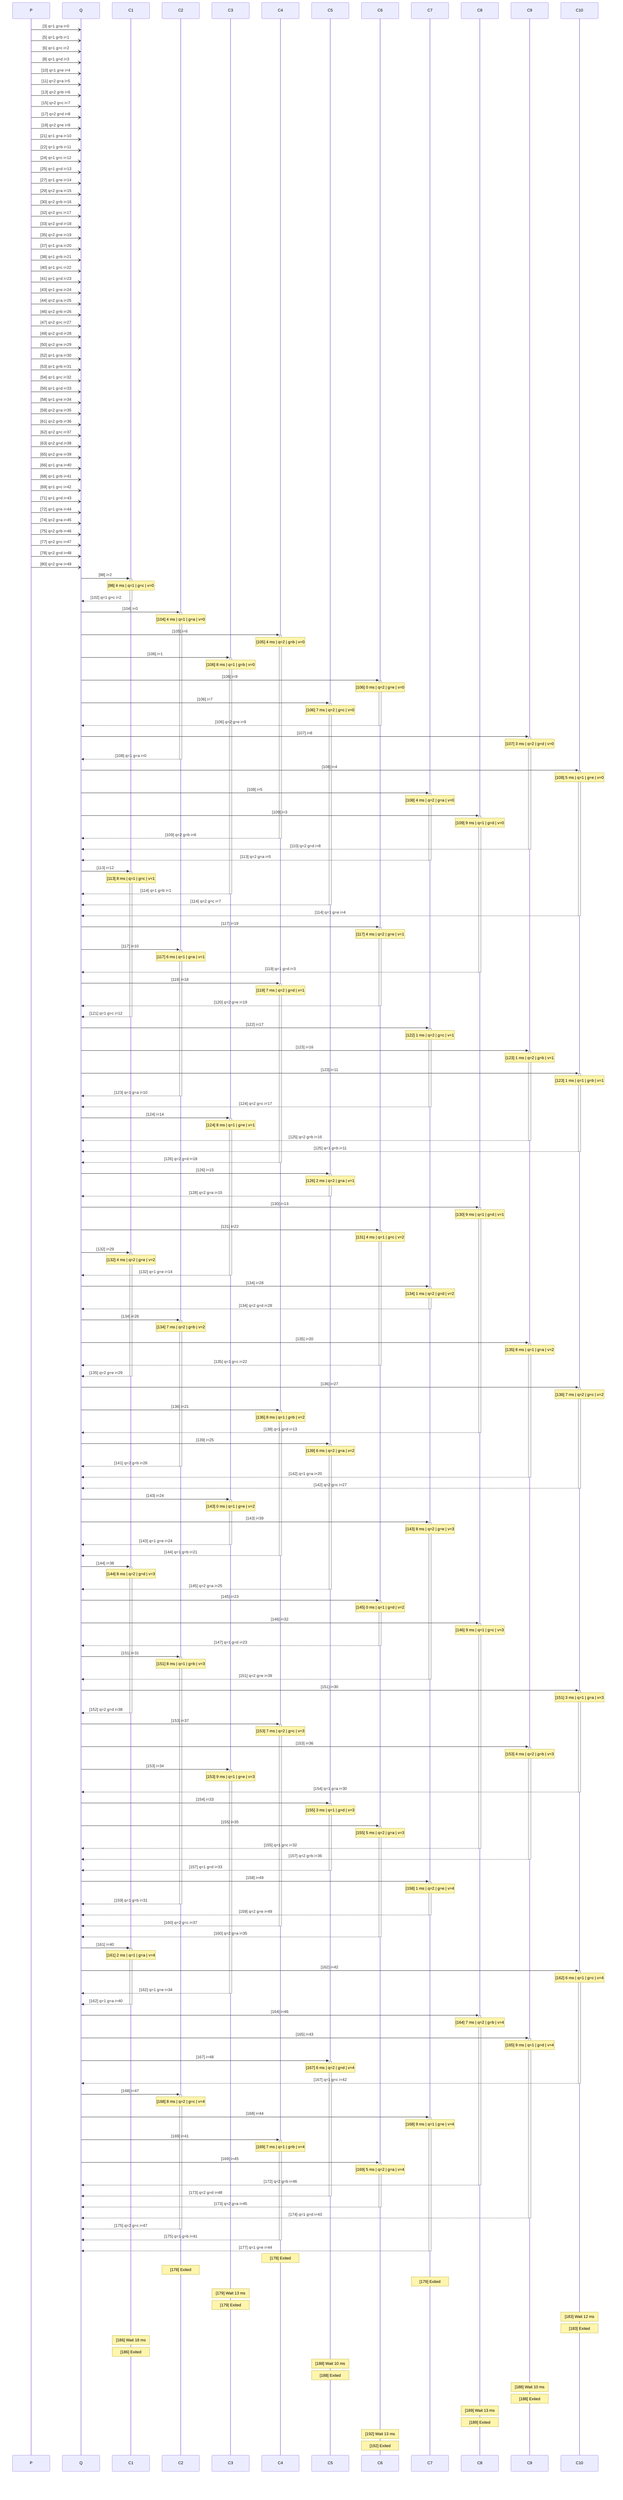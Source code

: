 sequenceDiagram
participant P
participant Q
participant C1
participant C2
participant C3
participant C4
participant C5
participant C6
participant C7
participant C8
participant C9
participant C10
P -) Q: [3] q=1 g=a i=0
P -) Q: [5] q=1 g=b i=1
P -) Q: [6] q=1 g=c i=2
P -) Q: [8] q=1 g=d i=3
P -) Q: [10] q=1 g=e i=4
P -) Q: [11] q=2 g=a i=5
P -) Q: [13] q=2 g=b i=6
P -) Q: [15] q=2 g=c i=7
P -) Q: [17] q=2 g=d i=8
P -) Q: [19] q=2 g=e i=9
P -) Q: [21] q=1 g=a i=10
P -) Q: [22] q=1 g=b i=11
P -) Q: [24] q=1 g=c i=12
P -) Q: [25] q=1 g=d i=13
P -) Q: [27] q=1 g=e i=14
P -) Q: [29] q=2 g=a i=15
P -) Q: [30] q=2 g=b i=16
P -) Q: [32] q=2 g=c i=17
P -) Q: [33] q=2 g=d i=18
P -) Q: [35] q=2 g=e i=19
P -) Q: [37] q=1 g=a i=20
P -) Q: [38] q=1 g=b i=21
P -) Q: [40] q=1 g=c i=22
P -) Q: [41] q=1 g=d i=23
P -) Q: [43] q=1 g=e i=24
P -) Q: [44] q=2 g=a i=25
P -) Q: [46] q=2 g=b i=26
P -) Q: [47] q=2 g=c i=27
P -) Q: [49] q=2 g=d i=28
P -) Q: [50] q=2 g=e i=29
P -) Q: [52] q=1 g=a i=30
P -) Q: [53] q=1 g=b i=31
P -) Q: [54] q=1 g=c i=32
P -) Q: [56] q=1 g=d i=33
P -) Q: [58] q=1 g=e i=34
P -) Q: [59] q=2 g=a i=35
P -) Q: [61] q=2 g=b i=36
P -) Q: [62] q=2 g=c i=37
P -) Q: [63] q=2 g=d i=38
P -) Q: [65] q=2 g=e i=39
P -) Q: [66] q=1 g=a i=40
P -) Q: [68] q=1 g=b i=41
P -) Q: [69] q=1 g=c i=42
P -) Q: [71] q=1 g=d i=43
P -) Q: [72] q=1 g=e i=44
P -) Q: [74] q=2 g=a i=45
P -) Q: [75] q=2 g=b i=46
P -) Q: [77] q=2 g=c i=47
P -) Q: [78] q=2 g=d i=48
P -) Q: [80] q=2 g=e i=49
Q ->>+ C1: [98] i=2
Note over C1: [98] 4 ms | q=1 | g=c | v=0
C1 -->>- Q: [102] q=1 g=c i=2
Q ->>+ C2: [104] i=0
Note over C2: [104] 4 ms | q=1 | g=a | v=0
Q ->>+ C4: [105] i=6
Note over C4: [105] 4 ms | q=2 | g=b | v=0
Q ->>+ C3: [106] i=1
Note over C3: [106] 8 ms | q=1 | g=b | v=0
Q ->>+ C6: [106] i=9
Note over C6: [106] 0 ms | q=2 | g=e | v=0
Q ->>+ C5: [106] i=7
Note over C5: [106] 7 ms | q=2 | g=c | v=0
C6 -->>- Q: [106] q=2 g=e i=9
Q ->>+ C9: [107] i=8
Note over C9: [107] 3 ms | q=2 | g=d | v=0
C2 -->>- Q: [108] q=1 g=a i=0
Q ->>+ C10: [108] i=4
Note over C10: [108] 5 ms | q=1 | g=e | v=0
Q ->>+ C7: [108] i=5
Note over C7: [108] 4 ms | q=2 | g=a | v=0
Q ->>+ C8: [109] i=3
Note over C8: [109] 9 ms | q=1 | g=d | v=0
C4 -->>- Q: [109] q=2 g=b i=6
C9 -->>- Q: [110] q=2 g=d i=8
C7 -->>- Q: [113] q=2 g=a i=5
Q ->>+ C1: [113] i=12
Note over C1: [113] 8 ms | q=1 | g=c | v=1
C3 -->>- Q: [114] q=1 g=b i=1
C5 -->>- Q: [114] q=2 g=c i=7
C10 -->>- Q: [114] q=1 g=e i=4
Q ->>+ C6: [117] i=19
Note over C6: [117] 4 ms | q=2 | g=e | v=1
Q ->>+ C2: [117] i=10
Note over C2: [117] 6 ms | q=1 | g=a | v=1
C8 -->>- Q: [119] q=1 g=d i=3
Q ->>+ C4: [119] i=18
Note over C4: [119] 7 ms | q=2 | g=d | v=1
C6 -->>- Q: [120] q=2 g=e i=19
C1 -->>- Q: [121] q=1 g=c i=12
Q ->>+ C7: [122] i=17
Note over C7: [122] 1 ms | q=2 | g=c | v=1
Q ->>+ C9: [123] i=16
Note over C9: [123] 1 ms | q=2 | g=b | v=1
Q ->>+ C10: [123] i=11
Note over C10: [123] 1 ms | q=1 | g=b | v=1
C2 -->>- Q: [123] q=1 g=a i=10
C7 -->>- Q: [124] q=2 g=c i=17
Q ->>+ C3: [124] i=14
Note over C3: [124] 8 ms | q=1 | g=e | v=1
C9 -->>- Q: [125] q=2 g=b i=16
C10 -->>- Q: [125] q=1 g=b i=11
C4 -->>- Q: [126] q=2 g=d i=18
Q ->>+ C5: [126] i=15
Note over C5: [126] 2 ms | q=2 | g=a | v=1
C5 -->>- Q: [128] q=2 g=a i=15
Q ->>+ C8: [130] i=13
Note over C8: [130] 9 ms | q=1 | g=d | v=1
Q ->>+ C6: [131] i=22
Note over C6: [131] 4 ms | q=1 | g=c | v=2
Q ->>+ C1: [132] i=29
Note over C1: [132] 4 ms | q=2 | g=e | v=2
C3 -->>- Q: [132] q=1 g=e i=14
Q ->>+ C7: [134] i=28
Note over C7: [134] 1 ms | q=2 | g=d | v=2
C7 -->>- Q: [134] q=2 g=d i=28
Q ->>+ C2: [134] i=26
Note over C2: [134] 7 ms | q=2 | g=b | v=2
Q ->>+ C9: [135] i=20
Note over C9: [135] 8 ms | q=1 | g=a | v=2
C6 -->>- Q: [135] q=1 g=c i=22
C1 -->>- Q: [135] q=2 g=e i=29
Q ->>+ C10: [136] i=27
Note over C10: [136] 7 ms | q=2 | g=c | v=2
Q ->>+ C4: [136] i=21
Note over C4: [136] 8 ms | q=1 | g=b | v=2
C8 -->>- Q: [138] q=1 g=d i=13
Q ->>+ C5: [139] i=25
Note over C5: [139] 6 ms | q=2 | g=a | v=2
C2 -->>- Q: [141] q=2 g=b i=26
C9 -->>- Q: [142] q=1 g=a i=20
C10 -->>- Q: [142] q=2 g=c i=27
Q ->>+ C3: [143] i=24
Note over C3: [143] 0 ms | q=1 | g=e | v=2
Q ->>+ C7: [143] i=39
Note over C7: [143] 8 ms | q=2 | g=e | v=3
C3 -->>- Q: [143] q=1 g=e i=24
C4 -->>- Q: [144] q=1 g=b i=21
Q ->>+ C1: [144] i=38
Note over C1: [144] 8 ms | q=2 | g=d | v=3
C5 -->>- Q: [145] q=2 g=a i=25
Q ->>+ C6: [145] i=23
Note over C6: [145] 0 ms | q=1 | g=d | v=2
Q ->>+ C8: [146] i=32
Note over C8: [146] 9 ms | q=1 | g=c | v=3
C6 -->>- Q: [147] q=1 g=d i=23
Q ->>+ C2: [151] i=31
Note over C2: [151] 8 ms | q=1 | g=b | v=3
C7 -->>- Q: [151] q=2 g=e i=39
Q ->>+ C10: [151] i=30
Note over C10: [151] 3 ms | q=1 | g=a | v=3
C1 -->>- Q: [152] q=2 g=d i=38
Q ->>+ C4: [153] i=37
Note over C4: [153] 7 ms | q=2 | g=c | v=3
Q ->>+ C9: [153] i=36
Note over C9: [153] 4 ms | q=2 | g=b | v=3
Q ->>+ C3: [153] i=34
Note over C3: [153] 9 ms | q=1 | g=e | v=3
C10 -->>- Q: [154] q=1 g=a i=30
Q ->>+ C5: [154] i=33
Note over C5: [155] 3 ms | q=1 | g=d | v=3
Q ->>+ C6: [155] i=35
Note over C6: [155] 5 ms | q=2 | g=a | v=3
C8 -->>- Q: [155] q=1 g=c i=32
C9 -->>- Q: [157] q=2 g=b i=36
C5 -->>- Q: [157] q=1 g=d i=33
Q ->>+ C7: [158] i=49
Note over C7: [158] 1 ms | q=2 | g=e | v=4
C2 -->>- Q: [159] q=1 g=b i=31
C7 -->>- Q: [159] q=2 g=e i=49
C4 -->>- Q: [160] q=2 g=c i=37
C6 -->>- Q: [160] q=2 g=a i=35
Q ->>+ C1: [161] i=40
Note over C1: [161] 2 ms | q=1 | g=a | v=4
Q ->>+ C10: [162] i=42
Note over C10: [162] 6 ms | q=1 | g=c | v=4
C3 -->>- Q: [162] q=1 g=e i=34
C1 -->>- Q: [162] q=1 g=a i=40
Q ->>+ C8: [164] i=46
Note over C8: [164] 7 ms | q=2 | g=b | v=4
Q ->>+ C9: [165] i=43
Note over C9: [165] 9 ms | q=1 | g=d | v=4
Q ->>+ C5: [167] i=48
Note over C5: [167] 6 ms | q=2 | g=d | v=4
C10 -->>- Q: [167] q=1 g=c i=42
Q ->>+ C2: [168] i=47
Note over C2: [168] 8 ms | q=2 | g=c | v=4
Q ->>+ C7: [168] i=44
Note over C7: [168] 9 ms | q=1 | g=e | v=4
Q ->>+ C4: [169] i=41
Note over C4: [169] 7 ms | q=1 | g=b | v=4
Q ->>+ C6: [169] i=45
Note over C6: [169] 5 ms | q=2 | g=a | v=4
C8 -->>- Q: [172] q=2 g=b i=46
C5 -->>- Q: [173] q=2 g=d i=48
C6 -->>- Q: [173] q=2 g=a i=45
C9 -->>- Q: [174] q=1 g=d i=43
C2 -->>- Q: [175] q=2 g=c i=47
C4 -->>- Q: [175] q=1 g=b i=41
C7 -->>- Q: [177] q=1 g=e i=44
Note over C4: [178] Exited
Note over C2: [178] Exited
Note over C7: [179] Exited
Note over C3: [179] Wait 13 ms
Note over C3: [179] Exited
Note over C10: [183] Wait 12 ms
Note over C10: [183] Exited
Note over C1: [186] Wait 18 ms
Note over C1: [186] Exited
Note over C5: [188] Wait 10 ms
Note over C5: [188] Exited
Note over C9: [188] Wait 10 ms
Note over C9: [188] Exited
Note over C8: [189] Wait 13 ms
Note over C8: [189] Exited
Note over C6: [192] Wait 13 ms
Note over C6: [192] Exited